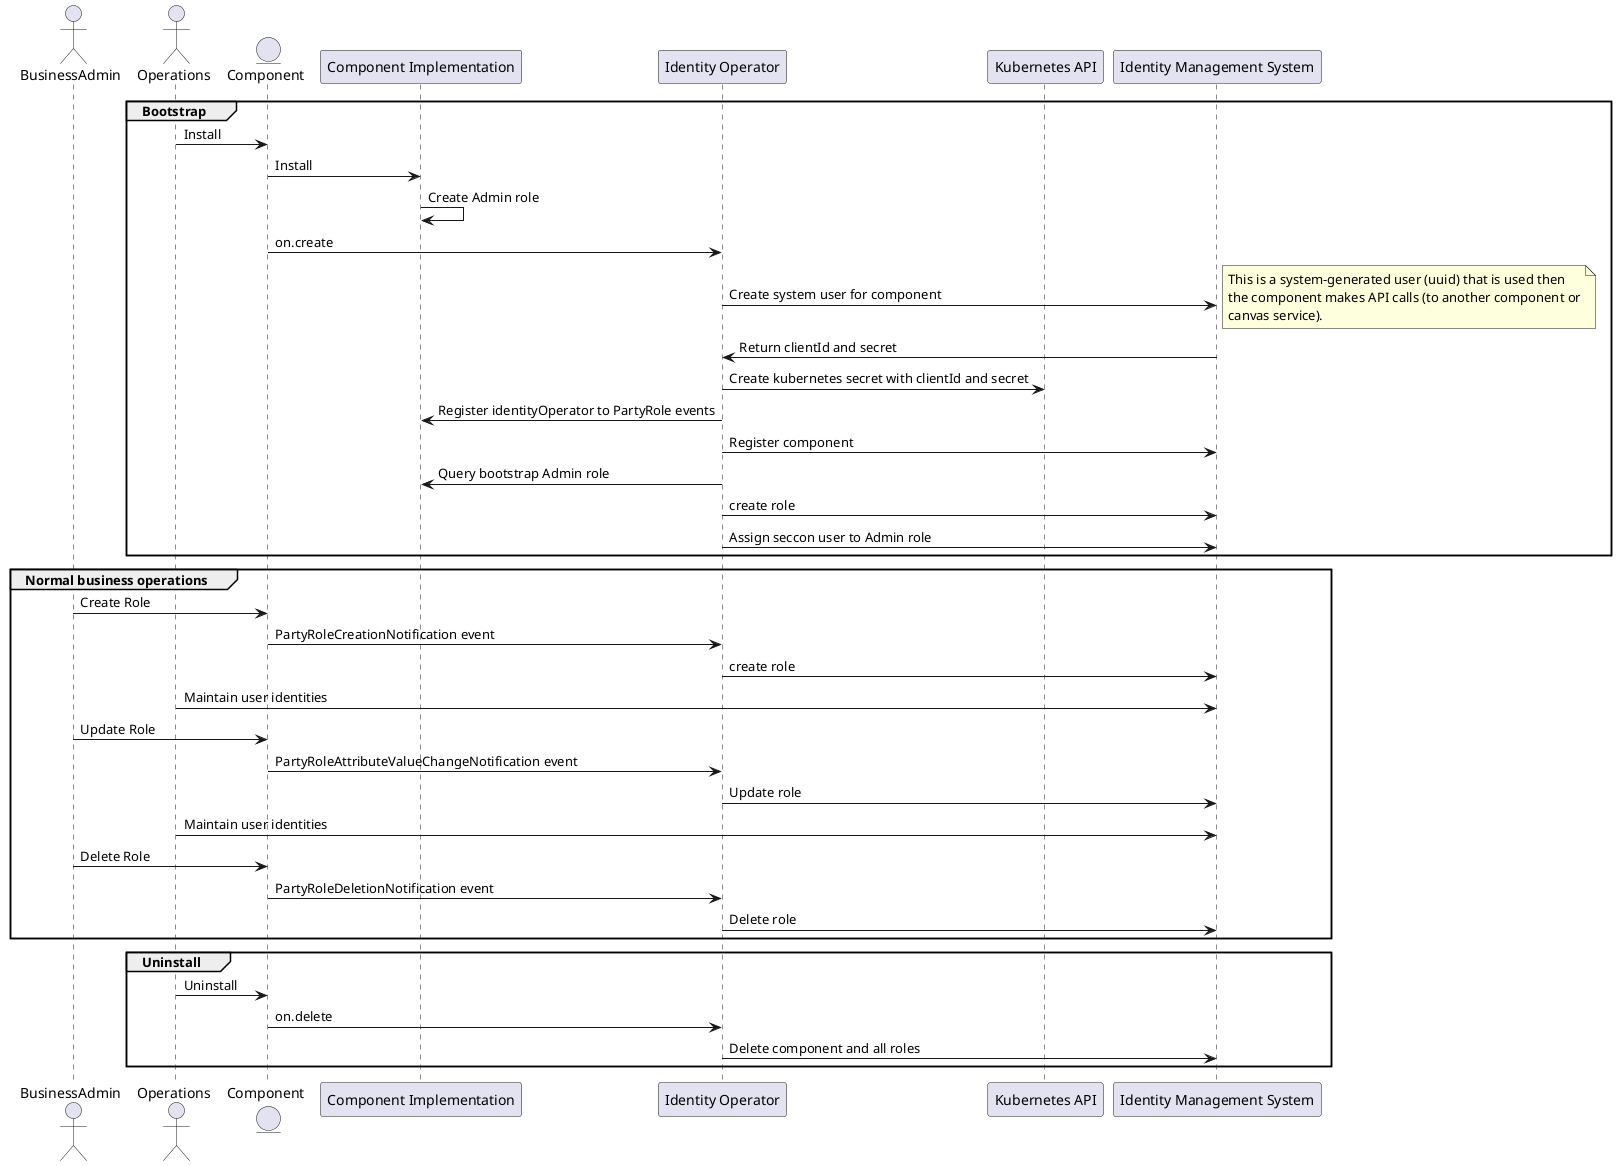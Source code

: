 @startuml

actor BusinessAdmin
actor Operations
entity Component
participant "Component Implementation" as ComponentImplementation
participant "Identity Operator" as identityOperator
participant "Kubernetes API" as K8s
participant "Identity Management System" as IDM


group Bootstrap
Component <- Operations : Install
Component -> ComponentImplementation : Install
ComponentImplementation -> ComponentImplementation: Create Admin role

Component -> identityOperator: on.create 
identityOperator -> IDM: Create system user for component
note right
    This is a system-generated user (uuid) that is used then
    the component makes API calls (to another component or
    canvas service).
end note
identityOperator <- IDM: Return clientId and secret
identityOperator -> K8s: Create kubernetes secret with clientId and secret

identityOperator -> ComponentImplementation: Register identityOperator to PartyRole events
identityOperator -> IDM: Register component

identityOperator -> ComponentImplementation : Query bootstrap Admin role
identityOperator -> IDM: create role
identityOperator -> IDM: Assign seccon user to Admin role

end 
group Normal business operations

BusinessAdmin -> Component: Create Role
Component-> identityOperator: PartyRoleCreationNotification event
identityOperator -> IDM: create role
Operations->IDM  : Maintain user identities
BusinessAdmin -> Component: Update Role
Component-> identityOperator: PartyRoleAttributeValueChangeNotification event
identityOperator -> IDM: Update role
Operations->IDM  : Maintain user identities
BusinessAdmin -> Component: Delete Role
Component-> identityOperator: PartyRoleDeletionNotification event
identityOperator -> IDM: Delete role

end
group Uninstall
Operations -> Component  : Uninstall
Component -> identityOperator: on.delete 
identityOperator -> IDM: Delete component and all roles
end

@enduml